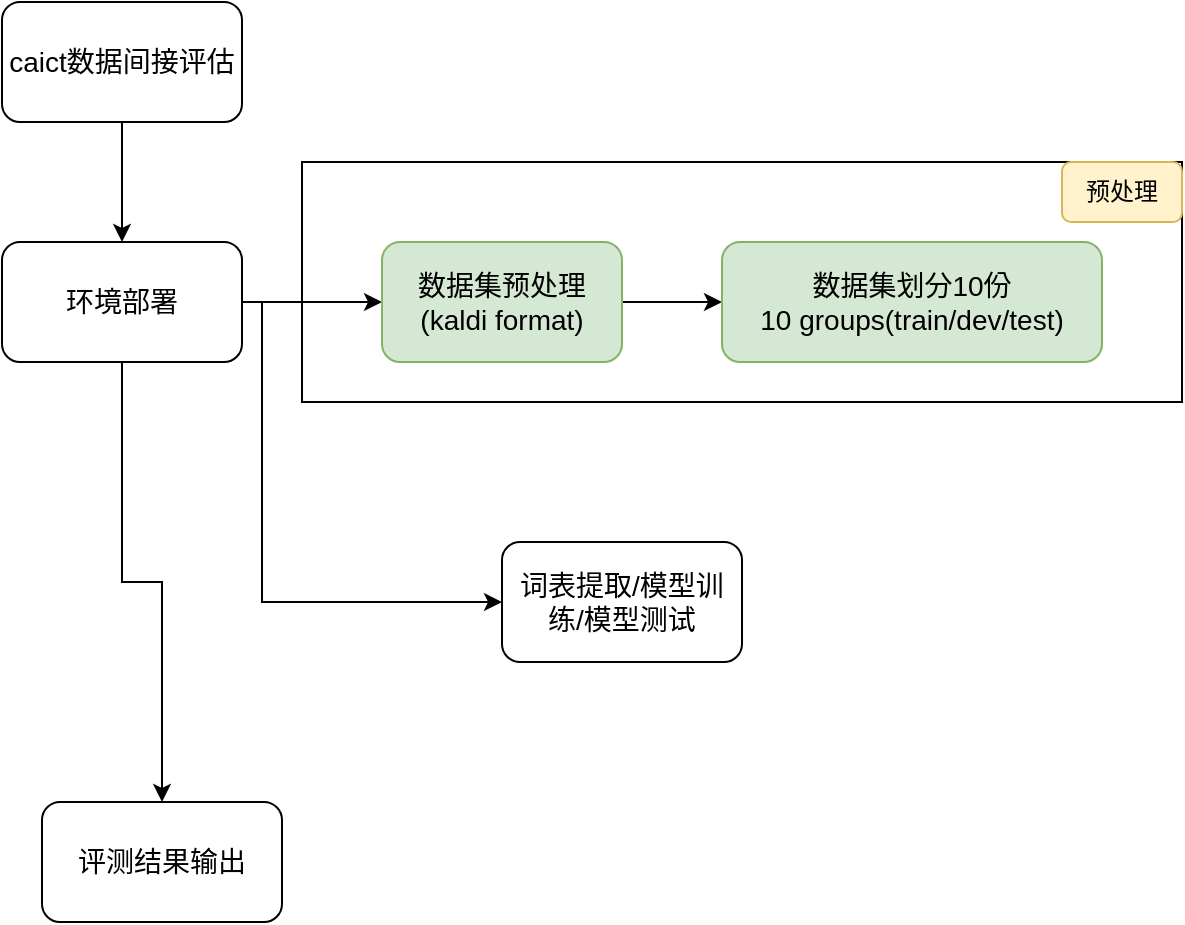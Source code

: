<mxfile version="21.1.2" type="device">
  <diagram name="第 1 页" id="cxWJOiFNkV9dn13VsCVa">
    <mxGraphModel dx="1434" dy="777" grid="1" gridSize="10" guides="1" tooltips="1" connect="1" arrows="1" fold="1" page="1" pageScale="1" pageWidth="1169" pageHeight="827" math="0" shadow="0">
      <root>
        <mxCell id="0" />
        <mxCell id="1" parent="0" />
        <mxCell id="uOpCuDJhw9uvaPugLTPi-8" value="" style="rounded=0;whiteSpace=wrap;html=1;" parent="1" vertex="1">
          <mxGeometry x="470" y="290" width="440" height="120" as="geometry" />
        </mxCell>
        <mxCell id="uOpCuDJhw9uvaPugLTPi-3" value="" style="edgeStyle=orthogonalEdgeStyle;rounded=0;orthogonalLoop=1;jettySize=auto;html=1;" parent="1" source="uOpCuDJhw9uvaPugLTPi-1" target="uOpCuDJhw9uvaPugLTPi-2" edge="1">
          <mxGeometry relative="1" as="geometry" />
        </mxCell>
        <mxCell id="uOpCuDJhw9uvaPugLTPi-1" value="caict数据间接评估" style="rounded=1;whiteSpace=wrap;html=1;fontSize=14;" parent="1" vertex="1">
          <mxGeometry x="320" y="210" width="120" height="60" as="geometry" />
        </mxCell>
        <mxCell id="uOpCuDJhw9uvaPugLTPi-5" value="" style="edgeStyle=orthogonalEdgeStyle;rounded=0;orthogonalLoop=1;jettySize=auto;html=1;" parent="1" source="uOpCuDJhw9uvaPugLTPi-2" target="uOpCuDJhw9uvaPugLTPi-4" edge="1">
          <mxGeometry relative="1" as="geometry" />
        </mxCell>
        <mxCell id="uOpCuDJhw9uvaPugLTPi-11" value="" style="edgeStyle=orthogonalEdgeStyle;rounded=0;orthogonalLoop=1;jettySize=auto;html=1;" parent="1" target="uOpCuDJhw9uvaPugLTPi-10" edge="1">
          <mxGeometry relative="1" as="geometry">
            <mxPoint x="440" y="360" as="sourcePoint" />
            <Array as="points">
              <mxPoint x="450" y="360" />
              <mxPoint x="450" y="510" />
            </Array>
          </mxGeometry>
        </mxCell>
        <mxCell id="uOpCuDJhw9uvaPugLTPi-13" value="" style="edgeStyle=orthogonalEdgeStyle;rounded=0;orthogonalLoop=1;jettySize=auto;html=1;" parent="1" source="uOpCuDJhw9uvaPugLTPi-2" target="uOpCuDJhw9uvaPugLTPi-12" edge="1">
          <mxGeometry relative="1" as="geometry" />
        </mxCell>
        <mxCell id="uOpCuDJhw9uvaPugLTPi-2" value="环境部署" style="rounded=1;whiteSpace=wrap;html=1;fontSize=14;" parent="1" vertex="1">
          <mxGeometry x="320" y="330" width="120" height="60" as="geometry" />
        </mxCell>
        <mxCell id="uOpCuDJhw9uvaPugLTPi-7" value="" style="edgeStyle=orthogonalEdgeStyle;rounded=0;orthogonalLoop=1;jettySize=auto;html=1;" parent="1" source="uOpCuDJhw9uvaPugLTPi-4" target="uOpCuDJhw9uvaPugLTPi-6" edge="1">
          <mxGeometry relative="1" as="geometry" />
        </mxCell>
        <mxCell id="uOpCuDJhw9uvaPugLTPi-4" value="数据集预处理&lt;br&gt;(kaldi format)" style="rounded=1;whiteSpace=wrap;html=1;fontSize=14;fillColor=#d5e8d4;strokeColor=#82b366;" parent="1" vertex="1">
          <mxGeometry x="510" y="330" width="120" height="60" as="geometry" />
        </mxCell>
        <mxCell id="uOpCuDJhw9uvaPugLTPi-6" value="数据集划分10份&lt;br&gt;10 groups(train/dev/test)" style="rounded=1;whiteSpace=wrap;html=1;fontSize=14;fillColor=#d5e8d4;strokeColor=#82b366;" parent="1" vertex="1">
          <mxGeometry x="680" y="330" width="190" height="60" as="geometry" />
        </mxCell>
        <mxCell id="uOpCuDJhw9uvaPugLTPi-9" value="预处理" style="rounded=1;whiteSpace=wrap;html=1;fillColor=#fff2cc;strokeColor=#d6b656;" parent="1" vertex="1">
          <mxGeometry x="850" y="290" width="60" height="30" as="geometry" />
        </mxCell>
        <mxCell id="uOpCuDJhw9uvaPugLTPi-10" value="词表提取/模型训练/模型测试" style="rounded=1;whiteSpace=wrap;html=1;fontSize=14;" parent="1" vertex="1">
          <mxGeometry x="570" y="480" width="120" height="60" as="geometry" />
        </mxCell>
        <mxCell id="uOpCuDJhw9uvaPugLTPi-12" value="评测结果输出" style="rounded=1;whiteSpace=wrap;html=1;fontSize=14;" parent="1" vertex="1">
          <mxGeometry x="340" y="610" width="120" height="60" as="geometry" />
        </mxCell>
      </root>
    </mxGraphModel>
  </diagram>
</mxfile>
